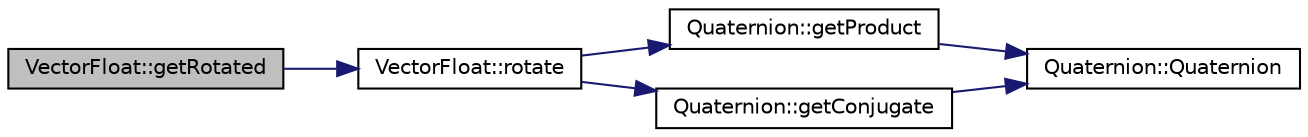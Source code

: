 digraph "VectorFloat::getRotated"
{
  edge [fontname="Helvetica",fontsize="10",labelfontname="Helvetica",labelfontsize="10"];
  node [fontname="Helvetica",fontsize="10",shape=record];
  rankdir="LR";
  Node10 [label="VectorFloat::getRotated",height=0.2,width=0.4,color="black", fillcolor="grey75", style="filled", fontcolor="black"];
  Node10 -> Node11 [color="midnightblue",fontsize="10",style="solid",fontname="Helvetica"];
  Node11 [label="VectorFloat::rotate",height=0.2,width=0.4,color="black", fillcolor="white", style="filled",URL="$class_vector_float.html#afef0e6d631fb1eb67b6913e90730aa9e"];
  Node11 -> Node12 [color="midnightblue",fontsize="10",style="solid",fontname="Helvetica"];
  Node12 [label="Quaternion::getProduct",height=0.2,width=0.4,color="black", fillcolor="white", style="filled",URL="$class_quaternion.html#a3ff8405ed92a3ca16de656e6c83b4028"];
  Node12 -> Node13 [color="midnightblue",fontsize="10",style="solid",fontname="Helvetica"];
  Node13 [label="Quaternion::Quaternion",height=0.2,width=0.4,color="black", fillcolor="white", style="filled",URL="$class_quaternion.html#abcc01358aada56ea5f0db4da18aaf77d"];
  Node11 -> Node14 [color="midnightblue",fontsize="10",style="solid",fontname="Helvetica"];
  Node14 [label="Quaternion::getConjugate",height=0.2,width=0.4,color="black", fillcolor="white", style="filled",URL="$class_quaternion.html#a079a5673188a8a7d608e8495de0dd119"];
  Node14 -> Node13 [color="midnightblue",fontsize="10",style="solid",fontname="Helvetica"];
}
